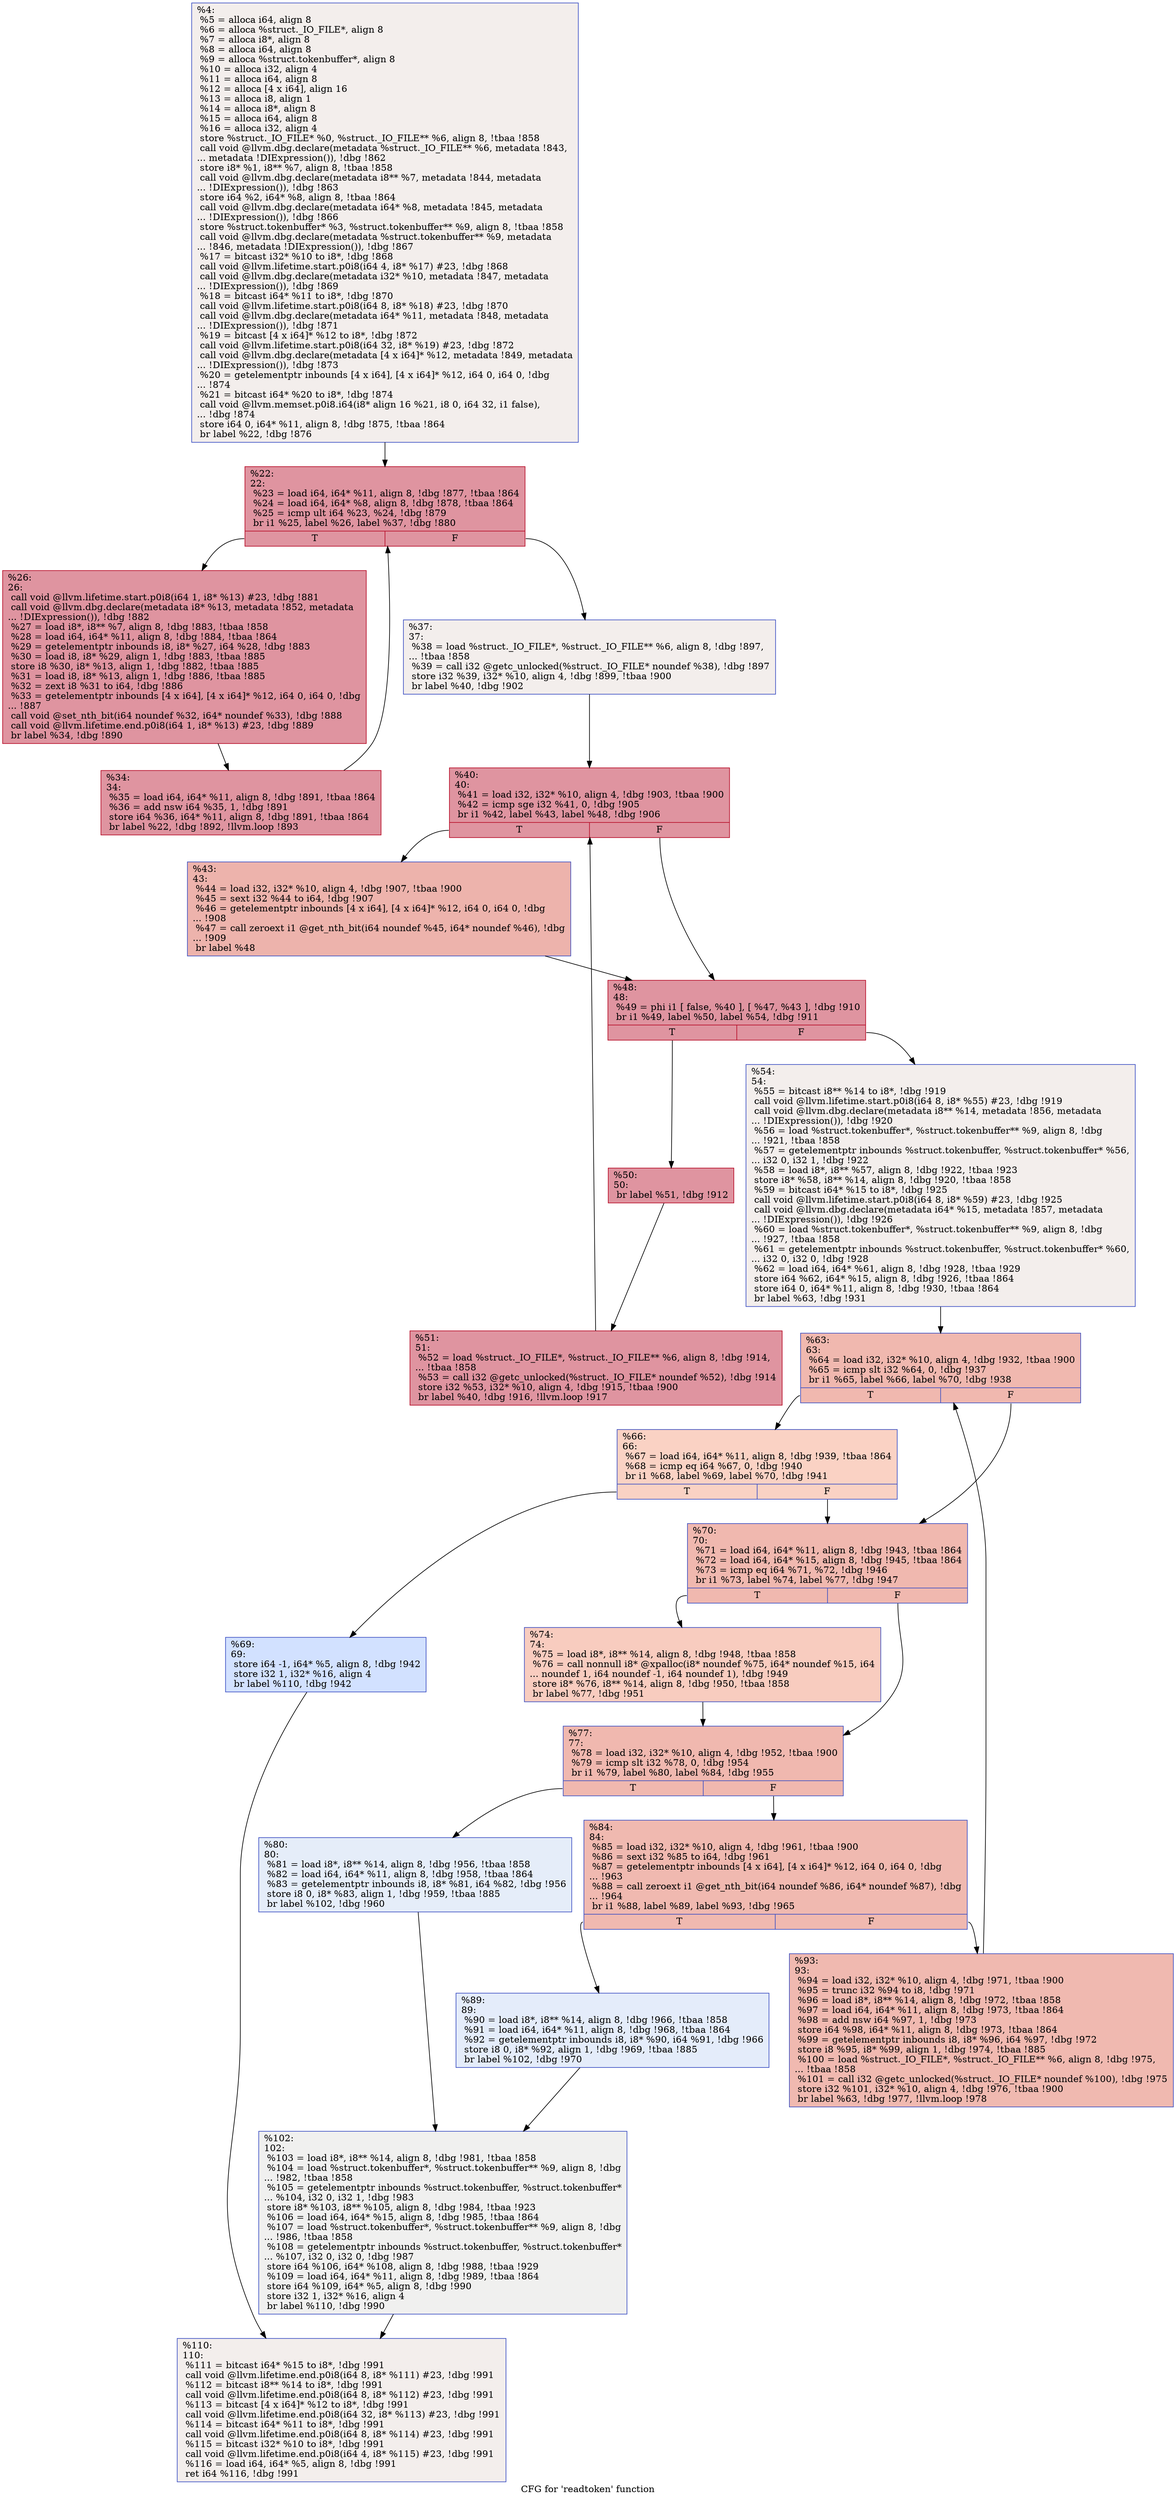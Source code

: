 digraph "CFG for 'readtoken' function" {
	label="CFG for 'readtoken' function";

	Node0x1c212f0 [shape=record,color="#3d50c3ff", style=filled, fillcolor="#e3d9d370",label="{%4:\l  %5 = alloca i64, align 8\l  %6 = alloca %struct._IO_FILE*, align 8\l  %7 = alloca i8*, align 8\l  %8 = alloca i64, align 8\l  %9 = alloca %struct.tokenbuffer*, align 8\l  %10 = alloca i32, align 4\l  %11 = alloca i64, align 8\l  %12 = alloca [4 x i64], align 16\l  %13 = alloca i8, align 1\l  %14 = alloca i8*, align 8\l  %15 = alloca i64, align 8\l  %16 = alloca i32, align 4\l  store %struct._IO_FILE* %0, %struct._IO_FILE** %6, align 8, !tbaa !858\l  call void @llvm.dbg.declare(metadata %struct._IO_FILE** %6, metadata !843,\l... metadata !DIExpression()), !dbg !862\l  store i8* %1, i8** %7, align 8, !tbaa !858\l  call void @llvm.dbg.declare(metadata i8** %7, metadata !844, metadata\l... !DIExpression()), !dbg !863\l  store i64 %2, i64* %8, align 8, !tbaa !864\l  call void @llvm.dbg.declare(metadata i64* %8, metadata !845, metadata\l... !DIExpression()), !dbg !866\l  store %struct.tokenbuffer* %3, %struct.tokenbuffer** %9, align 8, !tbaa !858\l  call void @llvm.dbg.declare(metadata %struct.tokenbuffer** %9, metadata\l... !846, metadata !DIExpression()), !dbg !867\l  %17 = bitcast i32* %10 to i8*, !dbg !868\l  call void @llvm.lifetime.start.p0i8(i64 4, i8* %17) #23, !dbg !868\l  call void @llvm.dbg.declare(metadata i32* %10, metadata !847, metadata\l... !DIExpression()), !dbg !869\l  %18 = bitcast i64* %11 to i8*, !dbg !870\l  call void @llvm.lifetime.start.p0i8(i64 8, i8* %18) #23, !dbg !870\l  call void @llvm.dbg.declare(metadata i64* %11, metadata !848, metadata\l... !DIExpression()), !dbg !871\l  %19 = bitcast [4 x i64]* %12 to i8*, !dbg !872\l  call void @llvm.lifetime.start.p0i8(i64 32, i8* %19) #23, !dbg !872\l  call void @llvm.dbg.declare(metadata [4 x i64]* %12, metadata !849, metadata\l... !DIExpression()), !dbg !873\l  %20 = getelementptr inbounds [4 x i64], [4 x i64]* %12, i64 0, i64 0, !dbg\l... !874\l  %21 = bitcast i64* %20 to i8*, !dbg !874\l  call void @llvm.memset.p0i8.i64(i8* align 16 %21, i8 0, i64 32, i1 false),\l... !dbg !874\l  store i64 0, i64* %11, align 8, !dbg !875, !tbaa !864\l  br label %22, !dbg !876\l}"];
	Node0x1c212f0 -> Node0x1c21400;
	Node0x1c21400 [shape=record,color="#b70d28ff", style=filled, fillcolor="#b70d2870",label="{%22:\l22:                                               \l  %23 = load i64, i64* %11, align 8, !dbg !877, !tbaa !864\l  %24 = load i64, i64* %8, align 8, !dbg !878, !tbaa !864\l  %25 = icmp ult i64 %23, %24, !dbg !879\l  br i1 %25, label %26, label %37, !dbg !880\l|{<s0>T|<s1>F}}"];
	Node0x1c21400:s0 -> Node0x1c21450;
	Node0x1c21400:s1 -> Node0x1c214f0;
	Node0x1c21450 [shape=record,color="#b70d28ff", style=filled, fillcolor="#b70d2870",label="{%26:\l26:                                               \l  call void @llvm.lifetime.start.p0i8(i64 1, i8* %13) #23, !dbg !881\l  call void @llvm.dbg.declare(metadata i8* %13, metadata !852, metadata\l... !DIExpression()), !dbg !882\l  %27 = load i8*, i8** %7, align 8, !dbg !883, !tbaa !858\l  %28 = load i64, i64* %11, align 8, !dbg !884, !tbaa !864\l  %29 = getelementptr inbounds i8, i8* %27, i64 %28, !dbg !883\l  %30 = load i8, i8* %29, align 1, !dbg !883, !tbaa !885\l  store i8 %30, i8* %13, align 1, !dbg !882, !tbaa !885\l  %31 = load i8, i8* %13, align 1, !dbg !886, !tbaa !885\l  %32 = zext i8 %31 to i64, !dbg !886\l  %33 = getelementptr inbounds [4 x i64], [4 x i64]* %12, i64 0, i64 0, !dbg\l... !887\l  call void @set_nth_bit(i64 noundef %32, i64* noundef %33), !dbg !888\l  call void @llvm.lifetime.end.p0i8(i64 1, i8* %13) #23, !dbg !889\l  br label %34, !dbg !890\l}"];
	Node0x1c21450 -> Node0x1c214a0;
	Node0x1c214a0 [shape=record,color="#b70d28ff", style=filled, fillcolor="#b70d2870",label="{%34:\l34:                                               \l  %35 = load i64, i64* %11, align 8, !dbg !891, !tbaa !864\l  %36 = add nsw i64 %35, 1, !dbg !891\l  store i64 %36, i64* %11, align 8, !dbg !891, !tbaa !864\l  br label %22, !dbg !892, !llvm.loop !893\l}"];
	Node0x1c214a0 -> Node0x1c21400;
	Node0x1c214f0 [shape=record,color="#3d50c3ff", style=filled, fillcolor="#e3d9d370",label="{%37:\l37:                                               \l  %38 = load %struct._IO_FILE*, %struct._IO_FILE** %6, align 8, !dbg !897,\l... !tbaa !858\l  %39 = call i32 @getc_unlocked(%struct._IO_FILE* noundef %38), !dbg !897\l  store i32 %39, i32* %10, align 4, !dbg !899, !tbaa !900\l  br label %40, !dbg !902\l}"];
	Node0x1c214f0 -> Node0x1c21540;
	Node0x1c21540 [shape=record,color="#b70d28ff", style=filled, fillcolor="#b70d2870",label="{%40:\l40:                                               \l  %41 = load i32, i32* %10, align 4, !dbg !903, !tbaa !900\l  %42 = icmp sge i32 %41, 0, !dbg !905\l  br i1 %42, label %43, label %48, !dbg !906\l|{<s0>T|<s1>F}}"];
	Node0x1c21540:s0 -> Node0x1c21590;
	Node0x1c21540:s1 -> Node0x1c215e0;
	Node0x1c21590 [shape=record,color="#3d50c3ff", style=filled, fillcolor="#d6524470",label="{%43:\l43:                                               \l  %44 = load i32, i32* %10, align 4, !dbg !907, !tbaa !900\l  %45 = sext i32 %44 to i64, !dbg !907\l  %46 = getelementptr inbounds [4 x i64], [4 x i64]* %12, i64 0, i64 0, !dbg\l... !908\l  %47 = call zeroext i1 @get_nth_bit(i64 noundef %45, i64* noundef %46), !dbg\l... !909\l  br label %48\l}"];
	Node0x1c21590 -> Node0x1c215e0;
	Node0x1c215e0 [shape=record,color="#b70d28ff", style=filled, fillcolor="#b70d2870",label="{%48:\l48:                                               \l  %49 = phi i1 [ false, %40 ], [ %47, %43 ], !dbg !910\l  br i1 %49, label %50, label %54, !dbg !911\l|{<s0>T|<s1>F}}"];
	Node0x1c215e0:s0 -> Node0x1c21630;
	Node0x1c215e0:s1 -> Node0x1c216d0;
	Node0x1c21630 [shape=record,color="#b70d28ff", style=filled, fillcolor="#b70d2870",label="{%50:\l50:                                               \l  br label %51, !dbg !912\l}"];
	Node0x1c21630 -> Node0x1c21680;
	Node0x1c21680 [shape=record,color="#b70d28ff", style=filled, fillcolor="#b70d2870",label="{%51:\l51:                                               \l  %52 = load %struct._IO_FILE*, %struct._IO_FILE** %6, align 8, !dbg !914,\l... !tbaa !858\l  %53 = call i32 @getc_unlocked(%struct._IO_FILE* noundef %52), !dbg !914\l  store i32 %53, i32* %10, align 4, !dbg !915, !tbaa !900\l  br label %40, !dbg !916, !llvm.loop !917\l}"];
	Node0x1c21680 -> Node0x1c21540;
	Node0x1c216d0 [shape=record,color="#3d50c3ff", style=filled, fillcolor="#e3d9d370",label="{%54:\l54:                                               \l  %55 = bitcast i8** %14 to i8*, !dbg !919\l  call void @llvm.lifetime.start.p0i8(i64 8, i8* %55) #23, !dbg !919\l  call void @llvm.dbg.declare(metadata i8** %14, metadata !856, metadata\l... !DIExpression()), !dbg !920\l  %56 = load %struct.tokenbuffer*, %struct.tokenbuffer** %9, align 8, !dbg\l... !921, !tbaa !858\l  %57 = getelementptr inbounds %struct.tokenbuffer, %struct.tokenbuffer* %56,\l... i32 0, i32 1, !dbg !922\l  %58 = load i8*, i8** %57, align 8, !dbg !922, !tbaa !923\l  store i8* %58, i8** %14, align 8, !dbg !920, !tbaa !858\l  %59 = bitcast i64* %15 to i8*, !dbg !925\l  call void @llvm.lifetime.start.p0i8(i64 8, i8* %59) #23, !dbg !925\l  call void @llvm.dbg.declare(metadata i64* %15, metadata !857, metadata\l... !DIExpression()), !dbg !926\l  %60 = load %struct.tokenbuffer*, %struct.tokenbuffer** %9, align 8, !dbg\l... !927, !tbaa !858\l  %61 = getelementptr inbounds %struct.tokenbuffer, %struct.tokenbuffer* %60,\l... i32 0, i32 0, !dbg !928\l  %62 = load i64, i64* %61, align 8, !dbg !928, !tbaa !929\l  store i64 %62, i64* %15, align 8, !dbg !926, !tbaa !864\l  store i64 0, i64* %11, align 8, !dbg !930, !tbaa !864\l  br label %63, !dbg !931\l}"];
	Node0x1c216d0 -> Node0x1c21720;
	Node0x1c21720 [shape=record,color="#3d50c3ff", style=filled, fillcolor="#dc5d4a70",label="{%63:\l63:                                               \l  %64 = load i32, i32* %10, align 4, !dbg !932, !tbaa !900\l  %65 = icmp slt i32 %64, 0, !dbg !937\l  br i1 %65, label %66, label %70, !dbg !938\l|{<s0>T|<s1>F}}"];
	Node0x1c21720:s0 -> Node0x1c21770;
	Node0x1c21720:s1 -> Node0x1c21810;
	Node0x1c21770 [shape=record,color="#3d50c3ff", style=filled, fillcolor="#f4987a70",label="{%66:\l66:                                               \l  %67 = load i64, i64* %11, align 8, !dbg !939, !tbaa !864\l  %68 = icmp eq i64 %67, 0, !dbg !940\l  br i1 %68, label %69, label %70, !dbg !941\l|{<s0>T|<s1>F}}"];
	Node0x1c21770:s0 -> Node0x1c217c0;
	Node0x1c21770:s1 -> Node0x1c21810;
	Node0x1c217c0 [shape=record,color="#3d50c3ff", style=filled, fillcolor="#9abbff70",label="{%69:\l69:                                               \l  store i64 -1, i64* %5, align 8, !dbg !942\l  store i32 1, i32* %16, align 4\l  br label %110, !dbg !942\l}"];
	Node0x1c217c0 -> Node0x1c21a90;
	Node0x1c21810 [shape=record,color="#3d50c3ff", style=filled, fillcolor="#dc5d4a70",label="{%70:\l70:                                               \l  %71 = load i64, i64* %11, align 8, !dbg !943, !tbaa !864\l  %72 = load i64, i64* %15, align 8, !dbg !945, !tbaa !864\l  %73 = icmp eq i64 %71, %72, !dbg !946\l  br i1 %73, label %74, label %77, !dbg !947\l|{<s0>T|<s1>F}}"];
	Node0x1c21810:s0 -> Node0x1c21860;
	Node0x1c21810:s1 -> Node0x1c218b0;
	Node0x1c21860 [shape=record,color="#3d50c3ff", style=filled, fillcolor="#f08b6e70",label="{%74:\l74:                                               \l  %75 = load i8*, i8** %14, align 8, !dbg !948, !tbaa !858\l  %76 = call nonnull i8* @xpalloc(i8* noundef %75, i64* noundef %15, i64\l... noundef 1, i64 noundef -1, i64 noundef 1), !dbg !949\l  store i8* %76, i8** %14, align 8, !dbg !950, !tbaa !858\l  br label %77, !dbg !951\l}"];
	Node0x1c21860 -> Node0x1c218b0;
	Node0x1c218b0 [shape=record,color="#3d50c3ff", style=filled, fillcolor="#dc5d4a70",label="{%77:\l77:                                               \l  %78 = load i32, i32* %10, align 4, !dbg !952, !tbaa !900\l  %79 = icmp slt i32 %78, 0, !dbg !954\l  br i1 %79, label %80, label %84, !dbg !955\l|{<s0>T|<s1>F}}"];
	Node0x1c218b0:s0 -> Node0x1c21900;
	Node0x1c218b0:s1 -> Node0x1c21950;
	Node0x1c21900 [shape=record,color="#3d50c3ff", style=filled, fillcolor="#c5d6f270",label="{%80:\l80:                                               \l  %81 = load i8*, i8** %14, align 8, !dbg !956, !tbaa !858\l  %82 = load i64, i64* %11, align 8, !dbg !958, !tbaa !864\l  %83 = getelementptr inbounds i8, i8* %81, i64 %82, !dbg !956\l  store i8 0, i8* %83, align 1, !dbg !959, !tbaa !885\l  br label %102, !dbg !960\l}"];
	Node0x1c21900 -> Node0x1c21a40;
	Node0x1c21950 [shape=record,color="#3d50c3ff", style=filled, fillcolor="#de614d70",label="{%84:\l84:                                               \l  %85 = load i32, i32* %10, align 4, !dbg !961, !tbaa !900\l  %86 = sext i32 %85 to i64, !dbg !961\l  %87 = getelementptr inbounds [4 x i64], [4 x i64]* %12, i64 0, i64 0, !dbg\l... !963\l  %88 = call zeroext i1 @get_nth_bit(i64 noundef %86, i64* noundef %87), !dbg\l... !964\l  br i1 %88, label %89, label %93, !dbg !965\l|{<s0>T|<s1>F}}"];
	Node0x1c21950:s0 -> Node0x1c219a0;
	Node0x1c21950:s1 -> Node0x1c219f0;
	Node0x1c219a0 [shape=record,color="#3d50c3ff", style=filled, fillcolor="#c1d4f470",label="{%89:\l89:                                               \l  %90 = load i8*, i8** %14, align 8, !dbg !966, !tbaa !858\l  %91 = load i64, i64* %11, align 8, !dbg !968, !tbaa !864\l  %92 = getelementptr inbounds i8, i8* %90, i64 %91, !dbg !966\l  store i8 0, i8* %92, align 1, !dbg !969, !tbaa !885\l  br label %102, !dbg !970\l}"];
	Node0x1c219a0 -> Node0x1c21a40;
	Node0x1c219f0 [shape=record,color="#3d50c3ff", style=filled, fillcolor="#de614d70",label="{%93:\l93:                                               \l  %94 = load i32, i32* %10, align 4, !dbg !971, !tbaa !900\l  %95 = trunc i32 %94 to i8, !dbg !971\l  %96 = load i8*, i8** %14, align 8, !dbg !972, !tbaa !858\l  %97 = load i64, i64* %11, align 8, !dbg !973, !tbaa !864\l  %98 = add nsw i64 %97, 1, !dbg !973\l  store i64 %98, i64* %11, align 8, !dbg !973, !tbaa !864\l  %99 = getelementptr inbounds i8, i8* %96, i64 %97, !dbg !972\l  store i8 %95, i8* %99, align 1, !dbg !974, !tbaa !885\l  %100 = load %struct._IO_FILE*, %struct._IO_FILE** %6, align 8, !dbg !975,\l... !tbaa !858\l  %101 = call i32 @getc_unlocked(%struct._IO_FILE* noundef %100), !dbg !975\l  store i32 %101, i32* %10, align 4, !dbg !976, !tbaa !900\l  br label %63, !dbg !977, !llvm.loop !978\l}"];
	Node0x1c219f0 -> Node0x1c21720;
	Node0x1c21a40 [shape=record,color="#3d50c3ff", style=filled, fillcolor="#dedcdb70",label="{%102:\l102:                                              \l  %103 = load i8*, i8** %14, align 8, !dbg !981, !tbaa !858\l  %104 = load %struct.tokenbuffer*, %struct.tokenbuffer** %9, align 8, !dbg\l... !982, !tbaa !858\l  %105 = getelementptr inbounds %struct.tokenbuffer, %struct.tokenbuffer*\l... %104, i32 0, i32 1, !dbg !983\l  store i8* %103, i8** %105, align 8, !dbg !984, !tbaa !923\l  %106 = load i64, i64* %15, align 8, !dbg !985, !tbaa !864\l  %107 = load %struct.tokenbuffer*, %struct.tokenbuffer** %9, align 8, !dbg\l... !986, !tbaa !858\l  %108 = getelementptr inbounds %struct.tokenbuffer, %struct.tokenbuffer*\l... %107, i32 0, i32 0, !dbg !987\l  store i64 %106, i64* %108, align 8, !dbg !988, !tbaa !929\l  %109 = load i64, i64* %11, align 8, !dbg !989, !tbaa !864\l  store i64 %109, i64* %5, align 8, !dbg !990\l  store i32 1, i32* %16, align 4\l  br label %110, !dbg !990\l}"];
	Node0x1c21a40 -> Node0x1c21a90;
	Node0x1c21a90 [shape=record,color="#3d50c3ff", style=filled, fillcolor="#e3d9d370",label="{%110:\l110:                                              \l  %111 = bitcast i64* %15 to i8*, !dbg !991\l  call void @llvm.lifetime.end.p0i8(i64 8, i8* %111) #23, !dbg !991\l  %112 = bitcast i8** %14 to i8*, !dbg !991\l  call void @llvm.lifetime.end.p0i8(i64 8, i8* %112) #23, !dbg !991\l  %113 = bitcast [4 x i64]* %12 to i8*, !dbg !991\l  call void @llvm.lifetime.end.p0i8(i64 32, i8* %113) #23, !dbg !991\l  %114 = bitcast i64* %11 to i8*, !dbg !991\l  call void @llvm.lifetime.end.p0i8(i64 8, i8* %114) #23, !dbg !991\l  %115 = bitcast i32* %10 to i8*, !dbg !991\l  call void @llvm.lifetime.end.p0i8(i64 4, i8* %115) #23, !dbg !991\l  %116 = load i64, i64* %5, align 8, !dbg !991\l  ret i64 %116, !dbg !991\l}"];
}

